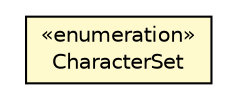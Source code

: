 #!/usr/local/bin/dot
#
# Class diagram 
# Generated by UMLGraph version R5_6-24-gf6e263 (http://www.umlgraph.org/)
#

digraph G {
	edge [fontname="Helvetica",fontsize=10,labelfontname="Helvetica",labelfontsize=10];
	node [fontname="Helvetica",fontsize=10,shape=plaintext];
	nodesep=0.25;
	ranksep=0.5;
	// org.universAAL.lddi.knx.groupdevicecategory.IKnxDpt4.CharacterSet
	c179611 [label=<<table title="org.universAAL.lddi.knx.groupdevicecategory.IKnxDpt4.CharacterSet" border="0" cellborder="1" cellspacing="0" cellpadding="2" port="p" bgcolor="lemonChiffon" href="./IKnxDpt4.CharacterSet.html">
		<tr><td><table border="0" cellspacing="0" cellpadding="1">
<tr><td align="center" balign="center"> &#171;enumeration&#187; </td></tr>
<tr><td align="center" balign="center"> CharacterSet </td></tr>
		</table></td></tr>
		</table>>, URL="./IKnxDpt4.CharacterSet.html", fontname="Helvetica", fontcolor="black", fontsize=10.0];
}

